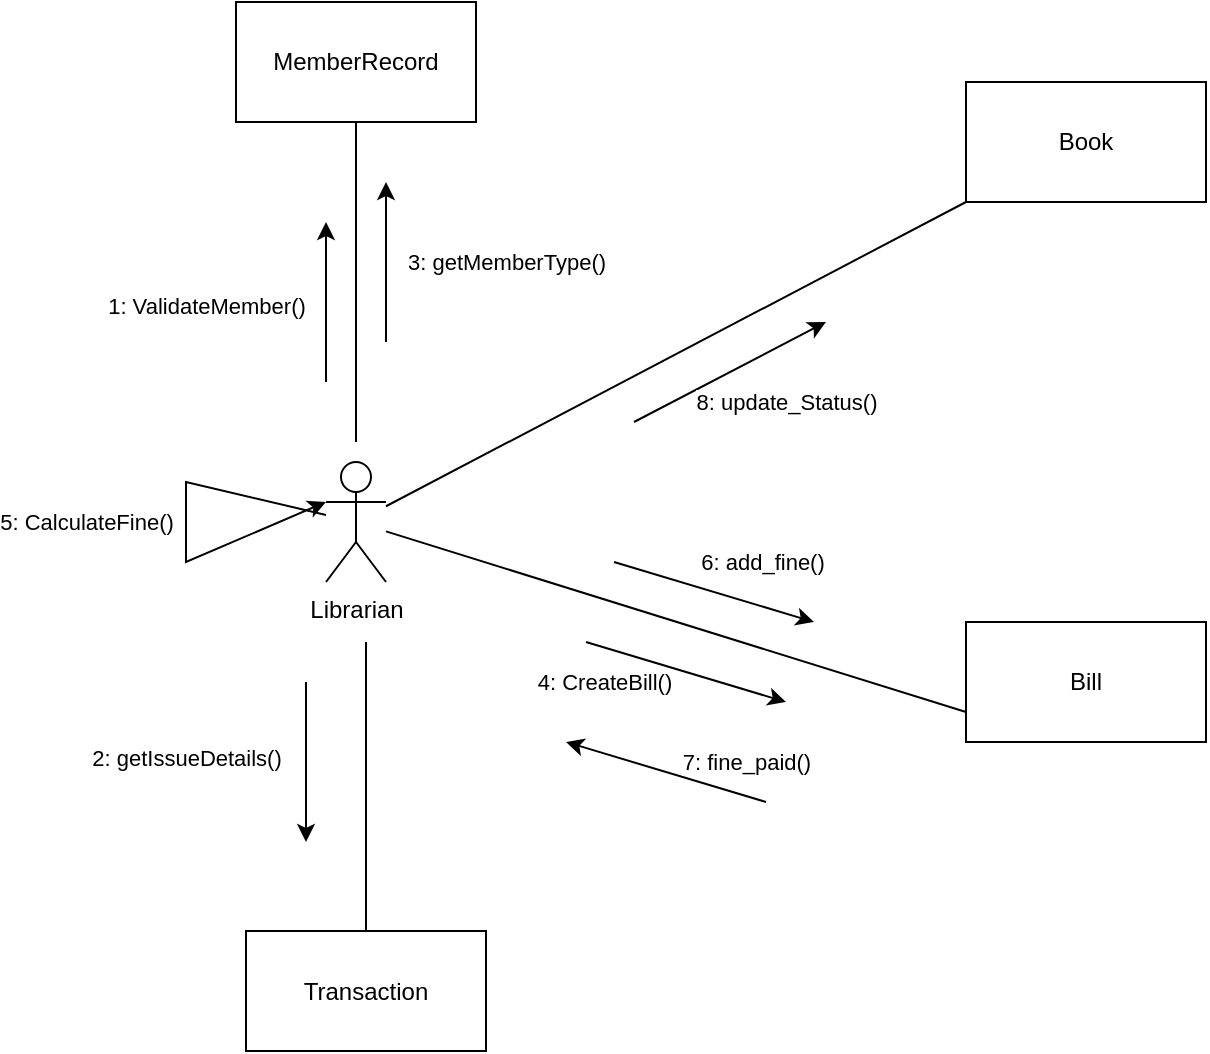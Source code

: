 <mxfile version="26.1.0">
  <diagram name="Page-1" id="9AdBjudVfmEJbrsH84GM">
    <mxGraphModel dx="1451" dy="819" grid="1" gridSize="10" guides="1" tooltips="1" connect="1" arrows="1" fold="1" page="1" pageScale="1" pageWidth="827" pageHeight="1169" math="0" shadow="0">
      <root>
        <mxCell id="0" />
        <mxCell id="1" parent="0" />
        <mxCell id="0yiP8LKu-084Q9D93I0v-1" value="Librarian" style="shape=umlActor;verticalLabelPosition=bottom;verticalAlign=top;html=1;outlineConnect=0;" vertex="1" parent="1">
          <mxGeometry x="170" y="350" width="30" height="60" as="geometry" />
        </mxCell>
        <mxCell id="0yiP8LKu-084Q9D93I0v-4" value="MemberRecord" style="rounded=0;whiteSpace=wrap;html=1;" vertex="1" parent="1">
          <mxGeometry x="125" y="120" width="120" height="60" as="geometry" />
        </mxCell>
        <mxCell id="0yiP8LKu-084Q9D93I0v-5" value="Transaction" style="rounded=0;whiteSpace=wrap;html=1;" vertex="1" parent="1">
          <mxGeometry x="130" y="584.5" width="120" height="60" as="geometry" />
        </mxCell>
        <mxCell id="0yiP8LKu-084Q9D93I0v-6" value="Book" style="rounded=0;whiteSpace=wrap;html=1;" vertex="1" parent="1">
          <mxGeometry x="490" y="160" width="120" height="60" as="geometry" />
        </mxCell>
        <mxCell id="0yiP8LKu-084Q9D93I0v-7" value="Bill" style="rounded=0;whiteSpace=wrap;html=1;" vertex="1" parent="1">
          <mxGeometry x="490" y="430" width="120" height="60" as="geometry" />
        </mxCell>
        <mxCell id="0yiP8LKu-084Q9D93I0v-10" value="" style="endArrow=none;html=1;rounded=0;entryX=0.5;entryY=1;entryDx=0;entryDy=0;" edge="1" parent="1" target="0yiP8LKu-084Q9D93I0v-4">
          <mxGeometry width="50" height="50" relative="1" as="geometry">
            <mxPoint x="185" y="340" as="sourcePoint" />
            <mxPoint x="440" y="400" as="targetPoint" />
          </mxGeometry>
        </mxCell>
        <mxCell id="0yiP8LKu-084Q9D93I0v-11" value="" style="endArrow=none;html=1;rounded=0;entryX=0;entryY=0.75;entryDx=0;entryDy=0;" edge="1" parent="1" source="0yiP8LKu-084Q9D93I0v-1" target="0yiP8LKu-084Q9D93I0v-7">
          <mxGeometry width="50" height="50" relative="1" as="geometry">
            <mxPoint x="350" y="540" as="sourcePoint" />
            <mxPoint x="350" y="380" as="targetPoint" />
          </mxGeometry>
        </mxCell>
        <mxCell id="0yiP8LKu-084Q9D93I0v-12" value="" style="endArrow=none;html=1;rounded=0;entryX=0;entryY=1;entryDx=0;entryDy=0;" edge="1" parent="1" source="0yiP8LKu-084Q9D93I0v-1" target="0yiP8LKu-084Q9D93I0v-6">
          <mxGeometry width="50" height="50" relative="1" as="geometry">
            <mxPoint x="210" y="360" as="sourcePoint" />
            <mxPoint x="205" y="200" as="targetPoint" />
          </mxGeometry>
        </mxCell>
        <mxCell id="0yiP8LKu-084Q9D93I0v-13" value="" style="endArrow=none;html=1;rounded=0;exitX=0.5;exitY=0;exitDx=0;exitDy=0;" edge="1" parent="1" source="0yiP8LKu-084Q9D93I0v-5">
          <mxGeometry width="50" height="50" relative="1" as="geometry">
            <mxPoint x="230" y="560" as="sourcePoint" />
            <mxPoint x="190" y="440" as="targetPoint" />
          </mxGeometry>
        </mxCell>
        <mxCell id="0yiP8LKu-084Q9D93I0v-14" value="" style="endArrow=classic;html=1;rounded=0;" edge="1" parent="1">
          <mxGeometry width="50" height="50" relative="1" as="geometry">
            <mxPoint x="170" y="310" as="sourcePoint" />
            <mxPoint x="170" y="230" as="targetPoint" />
          </mxGeometry>
        </mxCell>
        <mxCell id="0yiP8LKu-084Q9D93I0v-15" value="1: ValidateMember()" style="edgeLabel;html=1;align=center;verticalAlign=middle;resizable=0;points=[];" vertex="1" connectable="0" parent="0yiP8LKu-084Q9D93I0v-14">
          <mxGeometry x="-0.05" y="-1" relative="1" as="geometry">
            <mxPoint x="-61" as="offset" />
          </mxGeometry>
        </mxCell>
        <mxCell id="0yiP8LKu-084Q9D93I0v-18" value="" style="endArrow=classic;html=1;rounded=0;" edge="1" parent="1">
          <mxGeometry width="50" height="50" relative="1" as="geometry">
            <mxPoint x="160" y="460" as="sourcePoint" />
            <mxPoint x="160" y="540" as="targetPoint" />
          </mxGeometry>
        </mxCell>
        <mxCell id="0yiP8LKu-084Q9D93I0v-19" value="2: getIssueDetails()" style="edgeLabel;html=1;align=center;verticalAlign=middle;resizable=0;points=[];" vertex="1" connectable="0" parent="0yiP8LKu-084Q9D93I0v-18">
          <mxGeometry x="-0.05" y="-1" relative="1" as="geometry">
            <mxPoint x="-59" as="offset" />
          </mxGeometry>
        </mxCell>
        <mxCell id="0yiP8LKu-084Q9D93I0v-21" value="" style="endArrow=classic;html=1;rounded=0;" edge="1" parent="1">
          <mxGeometry width="50" height="50" relative="1" as="geometry">
            <mxPoint x="200" y="290" as="sourcePoint" />
            <mxPoint x="200" y="210" as="targetPoint" />
          </mxGeometry>
        </mxCell>
        <mxCell id="0yiP8LKu-084Q9D93I0v-22" value="3: getMemberType()" style="edgeLabel;html=1;align=center;verticalAlign=middle;resizable=0;points=[];" vertex="1" connectable="0" parent="0yiP8LKu-084Q9D93I0v-21">
          <mxGeometry x="-0.05" y="-1" relative="1" as="geometry">
            <mxPoint x="59" y="-2" as="offset" />
          </mxGeometry>
        </mxCell>
        <mxCell id="0yiP8LKu-084Q9D93I0v-23" value="" style="endArrow=classic;html=1;rounded=0;" edge="1" parent="1">
          <mxGeometry width="50" height="50" relative="1" as="geometry">
            <mxPoint x="300" y="440" as="sourcePoint" />
            <mxPoint x="400" y="470" as="targetPoint" />
          </mxGeometry>
        </mxCell>
        <mxCell id="0yiP8LKu-084Q9D93I0v-24" value="4: CreateBill()" style="edgeLabel;html=1;align=center;verticalAlign=middle;resizable=0;points=[];" vertex="1" connectable="0" parent="0yiP8LKu-084Q9D93I0v-23">
          <mxGeometry x="-0.05" y="-1" relative="1" as="geometry">
            <mxPoint x="-38" y="5" as="offset" />
          </mxGeometry>
        </mxCell>
        <mxCell id="0yiP8LKu-084Q9D93I0v-25" value="" style="endArrow=classic;html=1;rounded=0;entryX=0;entryY=0.333;entryDx=0;entryDy=0;entryPerimeter=0;elbow=vertical;" edge="1" parent="1" source="0yiP8LKu-084Q9D93I0v-1" target="0yiP8LKu-084Q9D93I0v-1">
          <mxGeometry width="50" height="50" relative="1" as="geometry">
            <mxPoint x="110" y="430" as="sourcePoint" />
            <mxPoint x="150" y="360" as="targetPoint" />
            <Array as="points">
              <mxPoint x="100" y="400" />
            </Array>
          </mxGeometry>
        </mxCell>
        <mxCell id="0yiP8LKu-084Q9D93I0v-26" value="5: CalculateFine()" style="edgeLabel;html=1;align=center;verticalAlign=middle;resizable=0;points=[];" vertex="1" connectable="0" parent="0yiP8LKu-084Q9D93I0v-25">
          <mxGeometry x="-0.161" y="-1" relative="1" as="geometry">
            <mxPoint x="-49" y="13" as="offset" />
          </mxGeometry>
        </mxCell>
        <mxCell id="0yiP8LKu-084Q9D93I0v-27" value="" style="endArrow=classic;html=1;rounded=0;" edge="1" parent="1">
          <mxGeometry width="50" height="50" relative="1" as="geometry">
            <mxPoint x="314" y="400" as="sourcePoint" />
            <mxPoint x="414" y="430" as="targetPoint" />
          </mxGeometry>
        </mxCell>
        <mxCell id="0yiP8LKu-084Q9D93I0v-28" value="6: add_fine()" style="edgeLabel;html=1;align=center;verticalAlign=middle;resizable=0;points=[];" vertex="1" connectable="0" parent="0yiP8LKu-084Q9D93I0v-27">
          <mxGeometry x="-0.05" y="-1" relative="1" as="geometry">
            <mxPoint x="27" y="-15" as="offset" />
          </mxGeometry>
        </mxCell>
        <mxCell id="0yiP8LKu-084Q9D93I0v-29" value="" style="endArrow=classic;html=1;rounded=0;" edge="1" parent="1">
          <mxGeometry width="50" height="50" relative="1" as="geometry">
            <mxPoint x="390" y="520" as="sourcePoint" />
            <mxPoint x="290" y="490" as="targetPoint" />
          </mxGeometry>
        </mxCell>
        <mxCell id="0yiP8LKu-084Q9D93I0v-32" value="7: fine_paid()" style="edgeLabel;html=1;align=center;verticalAlign=middle;resizable=0;points=[];" vertex="1" connectable="0" parent="0yiP8LKu-084Q9D93I0v-29">
          <mxGeometry x="-0.226" y="-2" relative="1" as="geometry">
            <mxPoint x="28" y="-7" as="offset" />
          </mxGeometry>
        </mxCell>
        <mxCell id="0yiP8LKu-084Q9D93I0v-33" value="" style="endArrow=classic;html=1;rounded=0;" edge="1" parent="1">
          <mxGeometry width="50" height="50" relative="1" as="geometry">
            <mxPoint x="324" y="330" as="sourcePoint" />
            <mxPoint x="420" y="280" as="targetPoint" />
          </mxGeometry>
        </mxCell>
        <mxCell id="0yiP8LKu-084Q9D93I0v-35" value="8: update_Status()" style="edgeLabel;html=1;align=center;verticalAlign=middle;resizable=0;points=[];" vertex="1" connectable="0" parent="0yiP8LKu-084Q9D93I0v-33">
          <mxGeometry x="0.437" y="1" relative="1" as="geometry">
            <mxPoint x="7" y="27" as="offset" />
          </mxGeometry>
        </mxCell>
      </root>
    </mxGraphModel>
  </diagram>
</mxfile>
